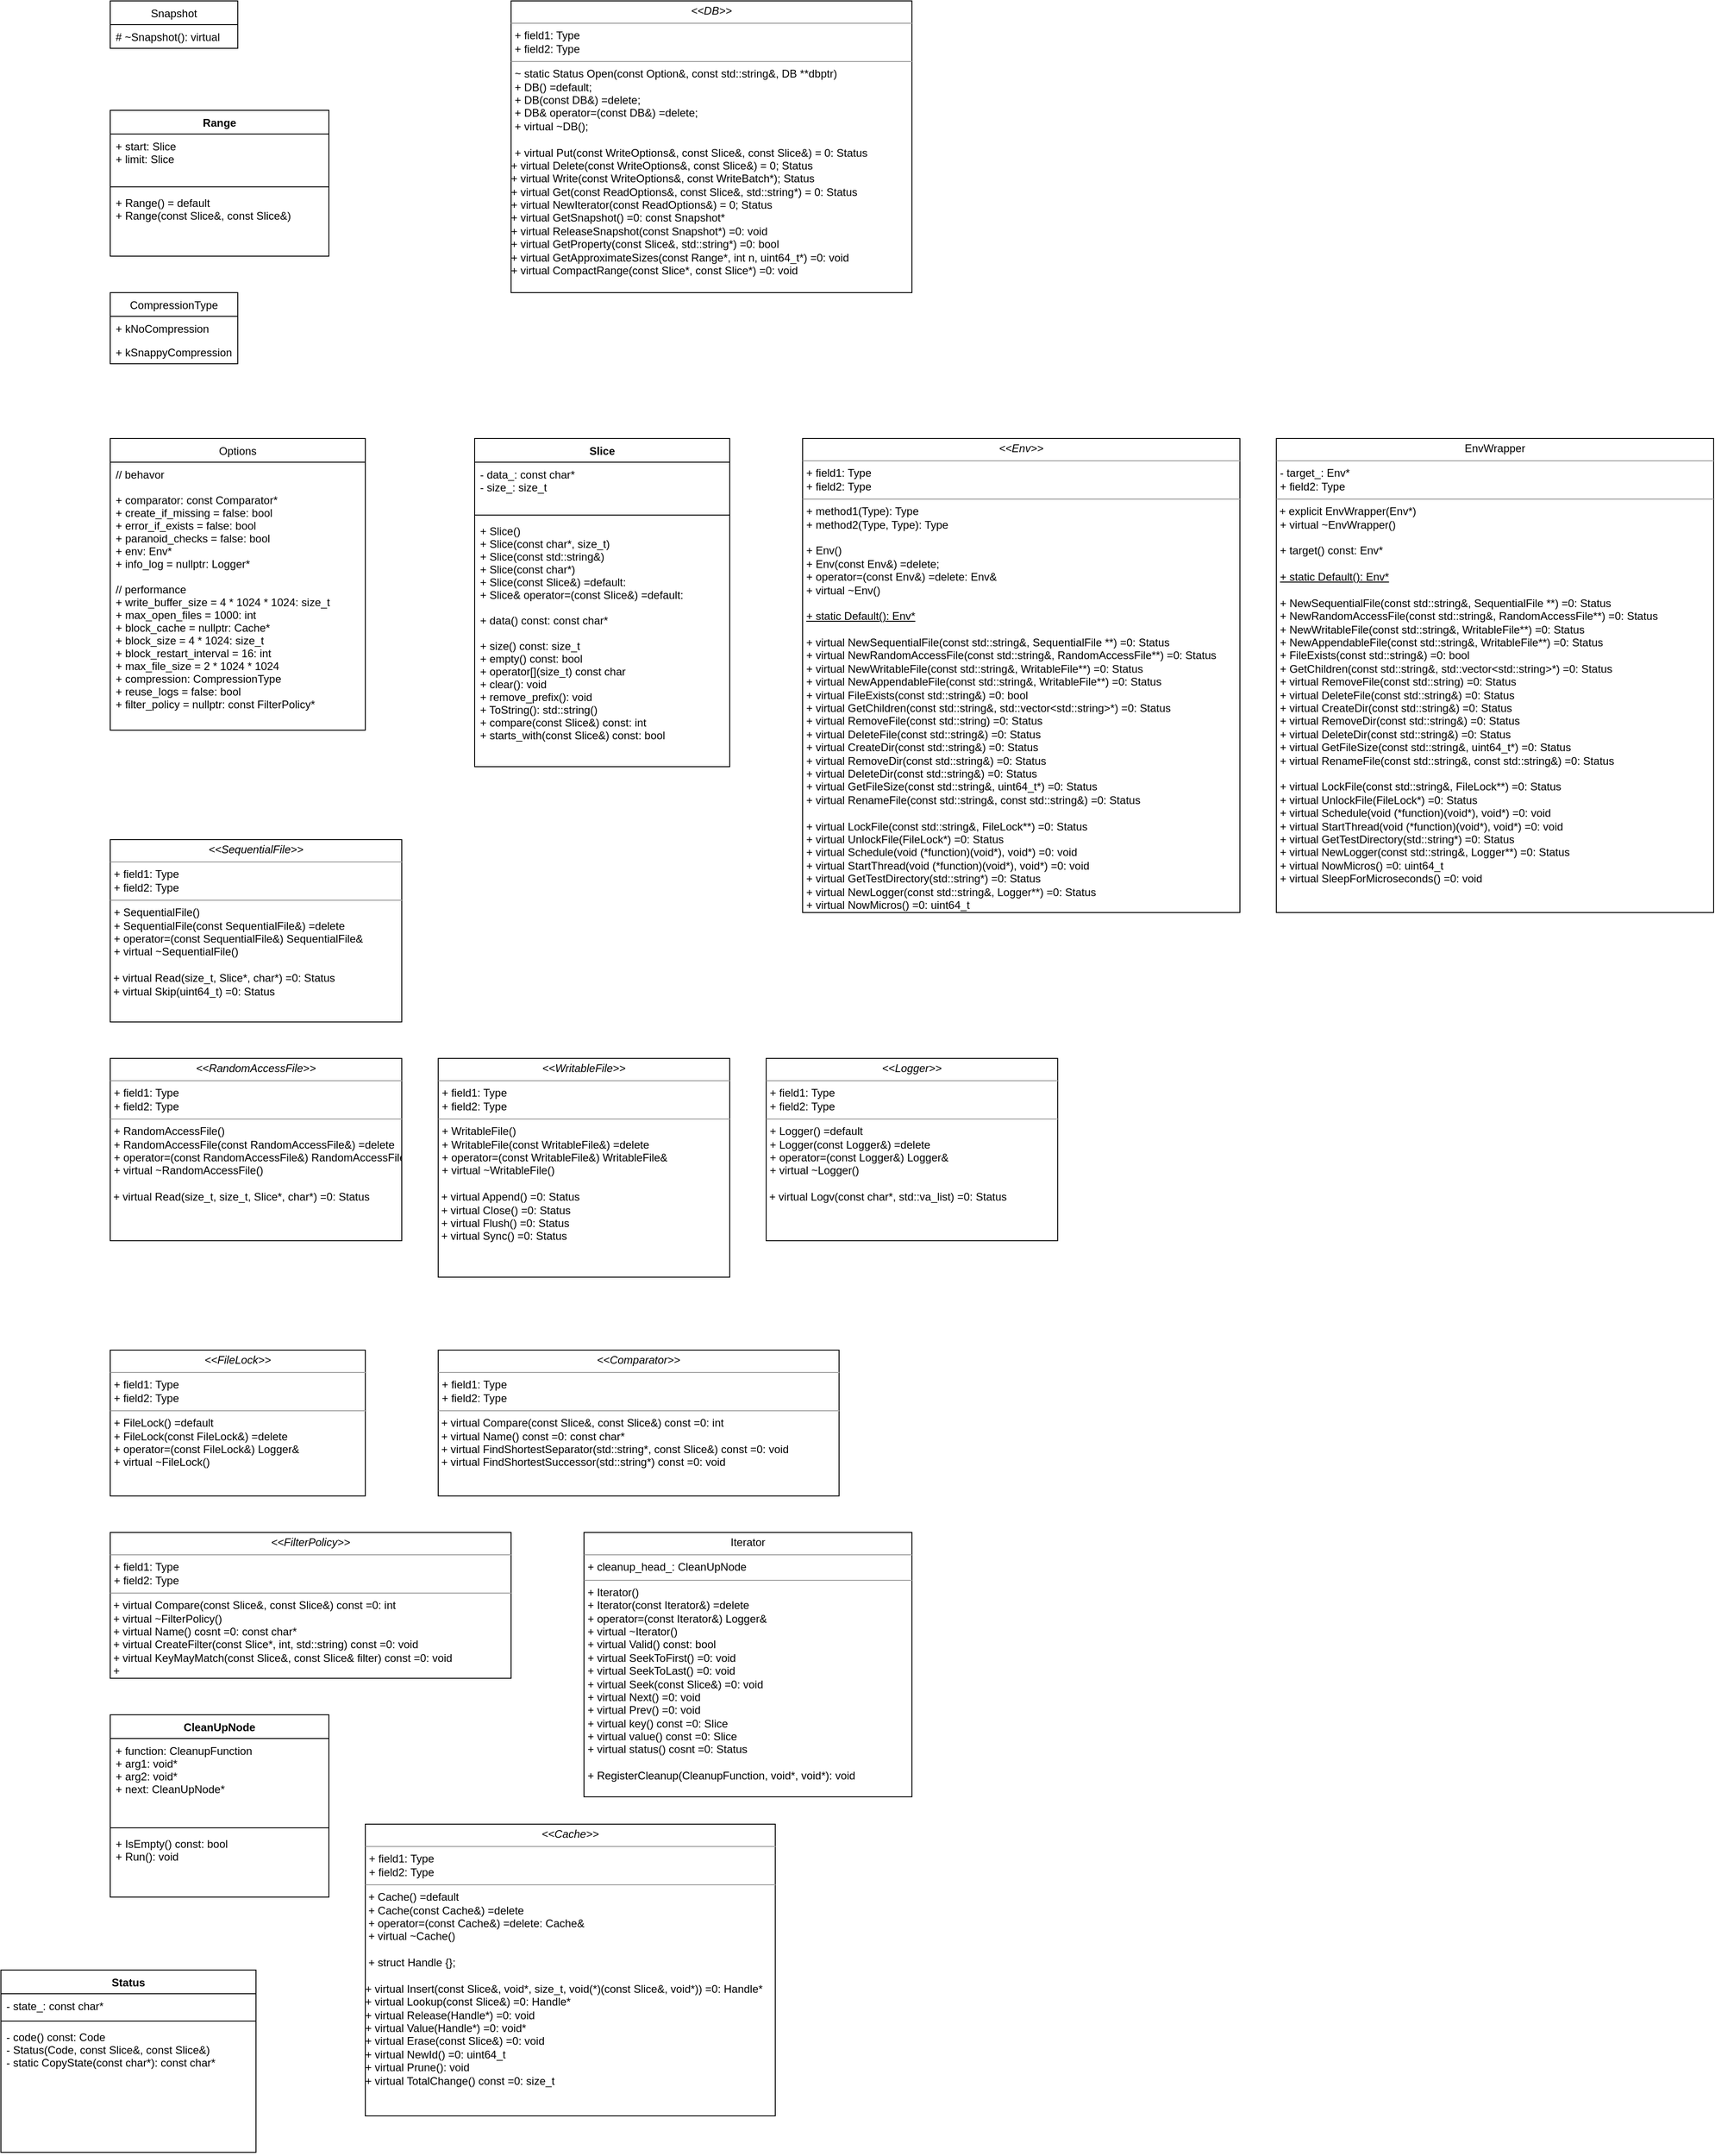<mxfile version="20.0.1" type="github">
  <diagram id="EeYemYDFPTXqTynd58sL" name="Page-1">
    <mxGraphModel dx="1386" dy="756" grid="1" gridSize="10" guides="1" tooltips="1" connect="1" arrows="1" fold="1" page="1" pageScale="1" pageWidth="850" pageHeight="1100" math="0" shadow="0">
      <root>
        <mxCell id="0" />
        <mxCell id="1" parent="0" />
        <mxCell id="X3R0SZMDiFQFNyOITrhu-1" value="Snapshot" style="swimlane;fontStyle=0;childLayout=stackLayout;horizontal=1;startSize=26;fillColor=none;horizontalStack=0;resizeParent=1;resizeParentMax=0;resizeLast=0;collapsible=1;marginBottom=0;" vertex="1" parent="1">
          <mxGeometry x="200" y="160" width="140" height="52" as="geometry" />
        </mxCell>
        <mxCell id="X3R0SZMDiFQFNyOITrhu-2" value="# ~Snapshot(): virtual" style="text;strokeColor=none;fillColor=none;align=left;verticalAlign=top;spacingLeft=4;spacingRight=4;overflow=hidden;rotatable=0;points=[[0,0.5],[1,0.5]];portConstraint=eastwest;" vertex="1" parent="X3R0SZMDiFQFNyOITrhu-1">
          <mxGeometry y="26" width="140" height="26" as="geometry" />
        </mxCell>
        <mxCell id="X3R0SZMDiFQFNyOITrhu-5" value="Range" style="swimlane;fontStyle=1;align=center;verticalAlign=top;childLayout=stackLayout;horizontal=1;startSize=26;horizontalStack=0;resizeParent=1;resizeParentMax=0;resizeLast=0;collapsible=1;marginBottom=0;" vertex="1" parent="1">
          <mxGeometry x="200" y="280" width="240" height="160" as="geometry" />
        </mxCell>
        <mxCell id="X3R0SZMDiFQFNyOITrhu-6" value="+ start: Slice&#xa;+ limit: Slice&#xa;" style="text;strokeColor=none;fillColor=none;align=left;verticalAlign=top;spacingLeft=4;spacingRight=4;overflow=hidden;rotatable=0;points=[[0,0.5],[1,0.5]];portConstraint=eastwest;" vertex="1" parent="X3R0SZMDiFQFNyOITrhu-5">
          <mxGeometry y="26" width="240" height="54" as="geometry" />
        </mxCell>
        <mxCell id="X3R0SZMDiFQFNyOITrhu-7" value="" style="line;strokeWidth=1;fillColor=none;align=left;verticalAlign=middle;spacingTop=-1;spacingLeft=3;spacingRight=3;rotatable=0;labelPosition=right;points=[];portConstraint=eastwest;" vertex="1" parent="X3R0SZMDiFQFNyOITrhu-5">
          <mxGeometry y="80" width="240" height="8" as="geometry" />
        </mxCell>
        <mxCell id="X3R0SZMDiFQFNyOITrhu-8" value="+ Range() = default&#xa;+ Range(const Slice&amp;, const Slice&amp;)&#xa;" style="text;strokeColor=none;fillColor=none;align=left;verticalAlign=top;spacingLeft=4;spacingRight=4;overflow=hidden;rotatable=0;points=[[0,0.5],[1,0.5]];portConstraint=eastwest;" vertex="1" parent="X3R0SZMDiFQFNyOITrhu-5">
          <mxGeometry y="88" width="240" height="72" as="geometry" />
        </mxCell>
        <mxCell id="X3R0SZMDiFQFNyOITrhu-14" value="&lt;p style=&quot;margin:0px;margin-top:4px;text-align:center;&quot;&gt;&lt;i&gt;&amp;lt;&amp;lt;DB&amp;gt;&amp;gt;&lt;/i&gt;&lt;br&gt;&lt;/p&gt;&lt;hr size=&quot;1&quot;&gt;&lt;p style=&quot;margin:0px;margin-left:4px;&quot;&gt;+ field1: Type&lt;br&gt;+ field2: Type&lt;/p&gt;&lt;hr size=&quot;1&quot;&gt;&lt;p style=&quot;margin:0px;margin-left:4px;&quot;&gt;~ static Status Open(const Option&amp;amp;, const std::string&amp;amp;, DB **dbptr)&lt;/p&gt;&lt;p style=&quot;margin:0px;margin-left:4px;&quot;&gt;+ DB() =default;&lt;/p&gt;&lt;p style=&quot;margin:0px;margin-left:4px;&quot;&gt;+ DB(const DB&amp;amp;) =delete;&lt;/p&gt;&lt;p style=&quot;margin:0px;margin-left:4px;&quot;&gt;+ DB&amp;amp; operator=(const DB&amp;amp;) =delete;&lt;/p&gt;&lt;p style=&quot;margin:0px;margin-left:4px;&quot;&gt;+ virtual ~DB();&lt;/p&gt;&lt;p style=&quot;margin:0px;margin-left:4px;&quot;&gt;&lt;br&gt;&lt;/p&gt;&lt;p style=&quot;margin:0px;margin-left:4px;&quot;&gt;+ virtual Put(const WriteOptions&amp;amp;, const Slice&amp;amp;, const Slice&amp;amp;) = 0: Status&lt;/p&gt;&lt;div&gt;+ virtual Delete(const WriteOptions&amp;amp;, const Slice&amp;amp;) = 0; Status&lt;br&gt;&lt;/div&gt;&lt;div&gt;+ virtual Write(const WriteOptions&amp;amp;, const WriteBatch*); Status&lt;/div&gt;&lt;div&gt;+ virtual Get(const ReadOptions&amp;amp;, const Slice&amp;amp;, std::string*) = 0: Status&lt;/div&gt;&lt;div&gt;+ virtual NewIterator(const ReadOptions&amp;amp;) = 0; Status&lt;/div&gt;&lt;div&gt;+ virtual GetSnapshot() =0: const Snapshot*&lt;/div&gt;&lt;div&gt;+ virtual ReleaseSnapshot(const Snapshot*) =0: void&lt;/div&gt;&lt;div&gt;+ virtual GetProperty(const Slice&amp;amp;, std::string*) =0: bool&lt;/div&gt;&lt;div&gt;+ virtual GetApproximateSizes(const Range*, int n, uint64_t*) =0: void&lt;/div&gt;&lt;div&gt;+ virtual CompactRange(const Slice*, const Slice*) =0: void&lt;br&gt;&lt;/div&gt;" style="verticalAlign=top;align=left;overflow=fill;fontSize=12;fontFamily=Helvetica;html=1;" vertex="1" parent="1">
          <mxGeometry x="640" y="160" width="440" height="320" as="geometry" />
        </mxCell>
        <mxCell id="X3R0SZMDiFQFNyOITrhu-15" value="CompressionType" style="swimlane;fontStyle=0;childLayout=stackLayout;horizontal=1;startSize=26;fillColor=none;horizontalStack=0;resizeParent=1;resizeParentMax=0;resizeLast=0;collapsible=1;marginBottom=0;" vertex="1" parent="1">
          <mxGeometry x="200" y="480" width="140" height="78" as="geometry" />
        </mxCell>
        <mxCell id="X3R0SZMDiFQFNyOITrhu-16" value="+ kNoCompression" style="text;strokeColor=none;fillColor=none;align=left;verticalAlign=top;spacingLeft=4;spacingRight=4;overflow=hidden;rotatable=0;points=[[0,0.5],[1,0.5]];portConstraint=eastwest;" vertex="1" parent="X3R0SZMDiFQFNyOITrhu-15">
          <mxGeometry y="26" width="140" height="26" as="geometry" />
        </mxCell>
        <mxCell id="X3R0SZMDiFQFNyOITrhu-18" value="+ kSnappyCompression" style="text;strokeColor=none;fillColor=none;align=left;verticalAlign=top;spacingLeft=4;spacingRight=4;overflow=hidden;rotatable=0;points=[[0,0.5],[1,0.5]];portConstraint=eastwest;" vertex="1" parent="X3R0SZMDiFQFNyOITrhu-15">
          <mxGeometry y="52" width="140" height="26" as="geometry" />
        </mxCell>
        <mxCell id="X3R0SZMDiFQFNyOITrhu-19" value="Options" style="swimlane;fontStyle=0;childLayout=stackLayout;horizontal=1;startSize=26;fillColor=none;horizontalStack=0;resizeParent=1;resizeParentMax=0;resizeLast=0;collapsible=1;marginBottom=0;" vertex="1" parent="1">
          <mxGeometry x="200" y="640" width="280" height="320" as="geometry" />
        </mxCell>
        <mxCell id="X3R0SZMDiFQFNyOITrhu-20" value="// behavor&#xa;&#xa;+ comparator: const Comparator*&#xa;+ create_if_missing = false: bool&#xa;+ error_if_exists = false: bool&#xa;+ paranoid_checks = false: bool&#xa;+ env: Env*&#xa;+ info_log = nullptr: Logger*&#xa;&#xa;// performance&#xa;+ write_buffer_size = 4 * 1024 * 1024: size_t&#xa;+ max_open_files = 1000: int&#xa;+ block_cache = nullptr: Cache*&#xa;+ block_size = 4 * 1024: size_t&#xa;+ block_restart_interval = 16: int&#xa;+ max_file_size = 2 * 1024 * 1024&#xa;+ compression: CompressionType&#xa;+ reuse_logs = false: bool&#xa;+ filter_policy = nullptr: const FilterPolicy*&#xa;" style="text;strokeColor=none;fillColor=none;align=left;verticalAlign=top;spacingLeft=4;spacingRight=4;overflow=hidden;rotatable=0;points=[[0,0.5],[1,0.5]];portConstraint=eastwest;" vertex="1" parent="X3R0SZMDiFQFNyOITrhu-19">
          <mxGeometry y="26" width="280" height="294" as="geometry" />
        </mxCell>
        <mxCell id="X3R0SZMDiFQFNyOITrhu-23" value="Slice" style="swimlane;fontStyle=1;align=center;verticalAlign=top;childLayout=stackLayout;horizontal=1;startSize=26;horizontalStack=0;resizeParent=1;resizeParentMax=0;resizeLast=0;collapsible=1;marginBottom=0;" vertex="1" parent="1">
          <mxGeometry x="600" y="640" width="280" height="360" as="geometry" />
        </mxCell>
        <mxCell id="X3R0SZMDiFQFNyOITrhu-24" value="- data_: const char*&#xa;- size_: size_t&#xa;" style="text;strokeColor=none;fillColor=none;align=left;verticalAlign=top;spacingLeft=4;spacingRight=4;overflow=hidden;rotatable=0;points=[[0,0.5],[1,0.5]];portConstraint=eastwest;" vertex="1" parent="X3R0SZMDiFQFNyOITrhu-23">
          <mxGeometry y="26" width="280" height="54" as="geometry" />
        </mxCell>
        <mxCell id="X3R0SZMDiFQFNyOITrhu-25" value="" style="line;strokeWidth=1;fillColor=none;align=left;verticalAlign=middle;spacingTop=-1;spacingLeft=3;spacingRight=3;rotatable=0;labelPosition=right;points=[];portConstraint=eastwest;" vertex="1" parent="X3R0SZMDiFQFNyOITrhu-23">
          <mxGeometry y="80" width="280" height="8" as="geometry" />
        </mxCell>
        <mxCell id="X3R0SZMDiFQFNyOITrhu-26" value="+ Slice()&#xa;+ Slice(const char*, size_t)&#xa;+ Slice(const std::string&amp;)&#xa;+ Slice(const char*)&#xa;+ Slice(const Slice&amp;) =default:&#xa;+ Slice&amp; operator=(const Slice&amp;) =default:&#xa;&#xa;+ data() const: const char* &#xa;&#xa;+ size() const: size_t&#xa;+ empty() const: bool&#xa;+ operator[](size_t) const char&#xa;+ clear(): void&#xa;+ remove_prefix(): void&#xa;+ ToString(): std::string()&#xa;+ compare(const Slice&amp;) const: int&#xa;+ starts_with(const Slice&amp;) const: bool&#xa;&#xa;" style="text;strokeColor=none;fillColor=none;align=left;verticalAlign=top;spacingLeft=4;spacingRight=4;overflow=hidden;rotatable=0;points=[[0,0.5],[1,0.5]];portConstraint=eastwest;" vertex="1" parent="X3R0SZMDiFQFNyOITrhu-23">
          <mxGeometry y="88" width="280" height="272" as="geometry" />
        </mxCell>
        <mxCell id="X3R0SZMDiFQFNyOITrhu-31" value="&lt;p style=&quot;margin:0px;margin-top:4px;text-align:center;&quot;&gt;&lt;i&gt;&amp;lt;&amp;lt;Env&amp;gt;&amp;gt;&lt;/i&gt;&lt;br&gt;&lt;/p&gt;&lt;hr size=&quot;1&quot;&gt;&lt;p style=&quot;margin:0px;margin-left:4px;&quot;&gt;+ field1: Type&lt;br&gt;+ field2: Type&lt;/p&gt;&lt;hr size=&quot;1&quot;&gt;&lt;p style=&quot;margin:0px;margin-left:4px;&quot;&gt;+ method1(Type): Type&lt;br&gt;+ method2(Type, Type): Type&lt;/p&gt;&lt;p style=&quot;margin:0px;margin-left:4px;&quot;&gt;&lt;br&gt;&lt;/p&gt;&lt;p style=&quot;margin:0px;margin-left:4px;&quot;&gt;+ Env()&lt;/p&gt;&lt;p style=&quot;margin:0px;margin-left:4px;&quot;&gt;+ Env(const Env&amp;amp;) =delete;&lt;/p&gt;&lt;p style=&quot;margin:0px;margin-left:4px;&quot;&gt;+ operator=(const Env&amp;amp;) =delete: Env&amp;amp;&lt;/p&gt;&lt;p style=&quot;margin:0px;margin-left:4px;&quot;&gt;+ virtual ~Env()&lt;/p&gt;&lt;p style=&quot;margin:0px;margin-left:4px;&quot;&gt;&lt;u&gt;&lt;br&gt;&lt;/u&gt;&lt;/p&gt;&lt;p style=&quot;margin:0px;margin-left:4px;&quot;&gt;&lt;u&gt;+ static Default(): Env*&lt;/u&gt;&lt;/p&gt;&lt;p style=&quot;margin:0px;margin-left:4px;&quot;&gt;&lt;u&gt;&lt;br&gt;&lt;/u&gt;&lt;/p&gt;&lt;p style=&quot;margin:0px;margin-left:4px;&quot;&gt;+ virtual NewSequentialFile(const std::string&amp;amp;, SequentialFile **) =0: Status&lt;/p&gt;&lt;p style=&quot;margin:0px;margin-left:4px;&quot;&gt;+ virtual NewRandomAccessFile(const std::string&amp;amp;, RandomAccessFile**) =0: Status&lt;u&gt;&lt;br&gt;&lt;/u&gt;&lt;/p&gt;&lt;p style=&quot;margin:0px;margin-left:4px;&quot;&gt;+ virtual NewWritableFile(const std::string&amp;amp;, WritableFile**) =0: Status&lt;/p&gt;&lt;p style=&quot;margin:0px;margin-left:4px;&quot;&gt;+ virtual NewAppendableFile(const std::string&amp;amp;, WritableFile**) =0: Status&lt;/p&gt;&lt;p style=&quot;margin:0px;margin-left:4px;&quot;&gt;+ virtual FileExists(const std::string&amp;amp;) =0: bool&lt;/p&gt;&lt;p style=&quot;margin:0px;margin-left:4px;&quot;&gt;+ virtual GetChildren(const std::string&amp;amp;, std::vector&amp;lt;std::string&amp;gt;*) =0: Status&lt;/p&gt;&lt;p style=&quot;margin:0px;margin-left:4px;&quot;&gt;+ virtual RemoveFile(const std::string) =0: Status&lt;/p&gt;&lt;p style=&quot;margin:0px;margin-left:4px;&quot;&gt;+ virtual DeleteFile(const std::string&amp;amp;) =0: Status&lt;/p&gt;&lt;p style=&quot;margin:0px;margin-left:4px;&quot;&gt;+ virtual CreateDir(const std::string&amp;amp;) =0: Status&lt;/p&gt;&lt;p style=&quot;margin:0px;margin-left:4px;&quot;&gt;+ virtual RemoveDir(const std::string&amp;amp;) =0: Status&lt;/p&gt;&lt;p style=&quot;margin:0px;margin-left:4px;&quot;&gt;+ virtual DeleteDir(const std::string&amp;amp;) =0: Status&lt;/p&gt;&lt;p style=&quot;margin:0px;margin-left:4px;&quot;&gt;+ virtual GetFileSize(const std::string&amp;amp;, uint64_t*) =0: Status&lt;/p&gt;&lt;p style=&quot;margin:0px;margin-left:4px;&quot;&gt;+ virtual RenameFile(const std::string&amp;amp;, const std::string&amp;amp;) =0: Status&lt;/p&gt;&lt;p style=&quot;margin:0px;margin-left:4px;&quot;&gt;&lt;br&gt;&lt;/p&gt;&lt;p style=&quot;margin:0px;margin-left:4px;&quot;&gt;+ virtual LockFile(const std::string&amp;amp;, FileLock**) =0: Status&lt;/p&gt;&lt;p style=&quot;margin:0px;margin-left:4px;&quot;&gt;+ virtual UnlockFile(FileLock*) =0: Status&lt;/p&gt;&lt;p style=&quot;margin:0px;margin-left:4px;&quot;&gt;+ virtual Schedule(void (*function)(void*), void*) =0: void&lt;/p&gt;&lt;p style=&quot;margin:0px;margin-left:4px;&quot;&gt;+ virtual StartThread(void (*function)(void*), void*) =0: void&lt;/p&gt;&lt;p style=&quot;margin:0px;margin-left:4px;&quot;&gt;+ virtual GetTestDirectory(std::string*) =0: Status&lt;/p&gt;&lt;p style=&quot;margin:0px;margin-left:4px;&quot;&gt;+ virtual NewLogger(const std::string&amp;amp;, Logger**) =0: Status&lt;/p&gt;&lt;p style=&quot;margin:0px;margin-left:4px;&quot;&gt;+ virtual NowMicros() =0: uint64_t&lt;/p&gt;&lt;p style=&quot;margin:0px;margin-left:4px;&quot;&gt;+ virtual SleepForMicroseconds() =0: void&lt;br&gt;&lt;/p&gt;" style="verticalAlign=top;align=left;overflow=fill;fontSize=12;fontFamily=Helvetica;html=1;" vertex="1" parent="1">
          <mxGeometry x="960" y="640" width="480" height="520" as="geometry" />
        </mxCell>
        <mxCell id="X3R0SZMDiFQFNyOITrhu-32" value="&lt;p style=&quot;margin:0px;margin-top:4px;text-align:center;&quot;&gt;&lt;i&gt;&amp;lt;&amp;lt;SequentialFile&amp;gt;&amp;gt;&lt;/i&gt;&lt;br&gt;&lt;/p&gt;&lt;hr size=&quot;1&quot;&gt;&lt;p style=&quot;margin:0px;margin-left:4px;&quot;&gt;+ field1: Type&lt;br&gt;+ field2: Type&lt;/p&gt;&lt;hr size=&quot;1&quot;&gt;&lt;p style=&quot;margin:0px;margin-left:4px;&quot;&gt;+ SequentialFile()&lt;/p&gt;&lt;p style=&quot;margin:0px;margin-left:4px;&quot;&gt;+ SequentialFile(const SequentialFile&amp;amp;) =delete&lt;/p&gt;&lt;p style=&quot;margin:0px;margin-left:4px;&quot;&gt;+ operator=(const SequentialFile&amp;amp;) SequentialFile&amp;amp;&lt;/p&gt;&lt;p style=&quot;margin:0px;margin-left:4px;&quot;&gt;+ virtual ~SequentialFile()&lt;/p&gt;&lt;p style=&quot;margin:0px;margin-left:4px;&quot;&gt;&lt;br&gt;&lt;/p&gt;&lt;div&gt;&amp;nbsp;+ virtual Read(size_t, Slice*, char*) =0: Status&lt;/div&gt;&lt;div&gt;&amp;nbsp;+ virtual Skip(uint64_t) =0: Status&lt;br&gt;&lt;/div&gt;" style="verticalAlign=top;align=left;overflow=fill;fontSize=12;fontFamily=Helvetica;html=1;" vertex="1" parent="1">
          <mxGeometry x="200" y="1080" width="320" height="200" as="geometry" />
        </mxCell>
        <mxCell id="X3R0SZMDiFQFNyOITrhu-33" value="&lt;p style=&quot;margin:0px;margin-top:4px;text-align:center;&quot;&gt;&lt;i&gt;&amp;lt;&amp;lt;RandomAccessFile&amp;gt;&amp;gt;&lt;/i&gt;&lt;br&gt;&lt;/p&gt;&lt;hr size=&quot;1&quot;&gt;&lt;p style=&quot;margin:0px;margin-left:4px;&quot;&gt;+ field1: Type&lt;br&gt;+ field2: Type&lt;/p&gt;&lt;hr size=&quot;1&quot;&gt;&lt;p style=&quot;margin:0px;margin-left:4px;&quot;&gt;+ RandomAccessFile()&lt;/p&gt;&lt;p style=&quot;margin:0px;margin-left:4px;&quot;&gt;+ RandomAccessFile(const RandomAccessFile&amp;amp;) =delete&lt;/p&gt;&lt;p style=&quot;margin:0px;margin-left:4px;&quot;&gt;+ operator=(const RandomAccessFile&amp;amp;) RandomAccessFile&amp;amp;&lt;/p&gt;&lt;p style=&quot;margin:0px;margin-left:4px;&quot;&gt;+ virtual ~RandomAccessFile()&lt;/p&gt;&lt;p style=&quot;margin:0px;margin-left:4px;&quot;&gt;&lt;br&gt;&lt;/p&gt;&lt;div&gt;&amp;nbsp;+ virtual Read(size_t, size_t, Slice*, char*) =0: Status&lt;/div&gt;" style="verticalAlign=top;align=left;overflow=fill;fontSize=12;fontFamily=Helvetica;html=1;" vertex="1" parent="1">
          <mxGeometry x="200" y="1320" width="320" height="200" as="geometry" />
        </mxCell>
        <mxCell id="X3R0SZMDiFQFNyOITrhu-53" value="&lt;p style=&quot;margin:0px;margin-top:4px;text-align:center;&quot;&gt;&lt;i&gt;&amp;lt;&amp;lt;WritableFile&amp;gt;&amp;gt;&lt;/i&gt;&lt;br&gt;&lt;/p&gt;&lt;hr size=&quot;1&quot;&gt;&lt;p style=&quot;margin:0px;margin-left:4px;&quot;&gt;+ field1: Type&lt;br&gt;+ field2: Type&lt;/p&gt;&lt;hr size=&quot;1&quot;&gt;&lt;p style=&quot;margin:0px;margin-left:4px;&quot;&gt;+ WritableFile()&lt;/p&gt;&lt;p style=&quot;margin:0px;margin-left:4px;&quot;&gt;+ WritableFile(const WritableFile&amp;amp;) =delete&lt;/p&gt;&lt;p style=&quot;margin:0px;margin-left:4px;&quot;&gt;+ operator=(const WritableFile&amp;amp;) WritableFile&amp;amp;&lt;/p&gt;&lt;p style=&quot;margin:0px;margin-left:4px;&quot;&gt;+ virtual ~WritableFile()&lt;/p&gt;&lt;p style=&quot;margin:0px;margin-left:4px;&quot;&gt;&lt;br&gt;&lt;/p&gt;&lt;div&gt;&amp;nbsp;+ virtual Append() =0: Status&lt;/div&gt;&lt;div&gt;&amp;nbsp;+ virtual Close() =0: Status&lt;/div&gt;&lt;div&gt;&amp;nbsp;+ virtual Flush() =0: Status&lt;/div&gt;&lt;div&gt;&amp;nbsp;+ virtual Sync() =0: Status&lt;br&gt;&lt;/div&gt;" style="verticalAlign=top;align=left;overflow=fill;fontSize=12;fontFamily=Helvetica;html=1;" vertex="1" parent="1">
          <mxGeometry x="560" y="1320" width="320" height="240" as="geometry" />
        </mxCell>
        <mxCell id="X3R0SZMDiFQFNyOITrhu-54" value="&lt;p style=&quot;margin:0px;margin-top:4px;text-align:center;&quot;&gt;&lt;i&gt;&amp;lt;&amp;lt;Logger&amp;gt;&amp;gt;&lt;/i&gt;&lt;br&gt;&lt;/p&gt;&lt;hr size=&quot;1&quot;&gt;&lt;p style=&quot;margin:0px;margin-left:4px;&quot;&gt;+ field1: Type&lt;br&gt;+ field2: Type&lt;/p&gt;&lt;hr size=&quot;1&quot;&gt;&lt;p style=&quot;margin:0px;margin-left:4px;&quot;&gt;+ Logger() =default&lt;br&gt;&lt;/p&gt;&lt;p style=&quot;margin:0px;margin-left:4px;&quot;&gt;+ Logger(const Logger&amp;amp;) =delete&lt;/p&gt;&lt;p style=&quot;margin:0px;margin-left:4px;&quot;&gt;+ operator=(const Logger&amp;amp;) Logger&amp;amp;&lt;/p&gt;&lt;p style=&quot;margin:0px;margin-left:4px;&quot;&gt;+ virtual ~Logger()&lt;/p&gt;&lt;p style=&quot;margin:0px;margin-left:4px;&quot;&gt;&lt;br&gt;&lt;/p&gt;&lt;div&gt;&amp;nbsp;+ virtual Logv(const char*, std::va_list) =0: Status&lt;/div&gt;" style="verticalAlign=top;align=left;overflow=fill;fontSize=12;fontFamily=Helvetica;html=1;" vertex="1" parent="1">
          <mxGeometry x="920" y="1320" width="320" height="200" as="geometry" />
        </mxCell>
        <mxCell id="X3R0SZMDiFQFNyOITrhu-55" value="&lt;p style=&quot;margin:0px;margin-top:4px;text-align:center;&quot;&gt;&lt;i&gt;&amp;lt;&amp;lt;FileLock&amp;gt;&amp;gt;&lt;/i&gt;&lt;br&gt;&lt;/p&gt;&lt;hr size=&quot;1&quot;&gt;&lt;p style=&quot;margin:0px;margin-left:4px;&quot;&gt;+ field1: Type&lt;br&gt;+ field2: Type&lt;/p&gt;&lt;hr size=&quot;1&quot;&gt;&lt;p style=&quot;margin:0px;margin-left:4px;&quot;&gt;+ FileLock() =default&lt;br&gt;&lt;/p&gt;&lt;p style=&quot;margin:0px;margin-left:4px;&quot;&gt;+ FileLock(const FileLock&amp;amp;) =delete&lt;/p&gt;&lt;p style=&quot;margin:0px;margin-left:4px;&quot;&gt;+ operator=(const FileLock&amp;amp;) Logger&amp;amp;&lt;/p&gt;&lt;p style=&quot;margin:0px;margin-left:4px;&quot;&gt;+ virtual ~FileLock()&lt;/p&gt;" style="verticalAlign=top;align=left;overflow=fill;fontSize=12;fontFamily=Helvetica;html=1;" vertex="1" parent="1">
          <mxGeometry x="200" y="1640" width="280" height="160" as="geometry" />
        </mxCell>
        <mxCell id="X3R0SZMDiFQFNyOITrhu-56" value="&lt;p style=&quot;margin:0px;margin-top:4px;text-align:center;&quot;&gt;EnvWrapper&lt;br&gt;&lt;/p&gt;&lt;hr size=&quot;1&quot;&gt;&lt;p style=&quot;margin:0px;margin-left:4px;&quot;&gt;- target_: Env*&lt;br&gt;+ field2: Type&lt;/p&gt;&lt;hr size=&quot;1&quot;&gt;&amp;nbsp;+ explicit EnvWrapper(Env*)&lt;p style=&quot;margin:0px;margin-left:4px;&quot;&gt;+ virtual ~EnvWrapper()&lt;/p&gt;&lt;p style=&quot;margin:0px;margin-left:4px;&quot;&gt;&lt;br&gt;&lt;/p&gt;&lt;p style=&quot;margin:0px;margin-left:4px;&quot;&gt;+ target() const: Env*&lt;br&gt;&lt;/p&gt;&lt;p style=&quot;margin:0px;margin-left:4px;&quot;&gt;&lt;u&gt;&lt;br&gt;&lt;/u&gt;&lt;/p&gt;&lt;p style=&quot;margin:0px;margin-left:4px;&quot;&gt;&lt;u&gt;+ static Default(): Env*&lt;/u&gt;&lt;/p&gt;&lt;p style=&quot;margin:0px;margin-left:4px;&quot;&gt;&lt;u&gt;&lt;br&gt;&lt;/u&gt;&lt;/p&gt;&lt;p style=&quot;margin:0px;margin-left:4px;&quot;&gt;+ NewSequentialFile(const std::string&amp;amp;, SequentialFile **) =0: Status&lt;/p&gt;&lt;p style=&quot;margin:0px;margin-left:4px;&quot;&gt;+ NewRandomAccessFile(const std::string&amp;amp;, RandomAccessFile**) =0: Status&lt;u&gt;&lt;br&gt;&lt;/u&gt;&lt;/p&gt;&lt;p style=&quot;margin:0px;margin-left:4px;&quot;&gt;+ NewWritableFile(const std::string&amp;amp;, WritableFile**) =0: Status&lt;/p&gt;&lt;p style=&quot;margin:0px;margin-left:4px;&quot;&gt;+ NewAppendableFile(const std::string&amp;amp;, WritableFile**) =0: Status&lt;/p&gt;&lt;p style=&quot;margin:0px;margin-left:4px;&quot;&gt;+ FileExists(const std::string&amp;amp;) =0: bool&lt;/p&gt;&lt;p style=&quot;margin:0px;margin-left:4px;&quot;&gt;+ GetChildren(const std::string&amp;amp;, std::vector&amp;lt;std::string&amp;gt;*) =0: Status&lt;/p&gt;&lt;p style=&quot;margin:0px;margin-left:4px;&quot;&gt;+ virtual RemoveFile(const std::string) =0: Status&lt;/p&gt;&lt;p style=&quot;margin:0px;margin-left:4px;&quot;&gt;+ virtual DeleteFile(const std::string&amp;amp;) =0: Status&lt;/p&gt;&lt;p style=&quot;margin:0px;margin-left:4px;&quot;&gt;+ virtual CreateDir(const std::string&amp;amp;) =0: Status&lt;/p&gt;&lt;p style=&quot;margin:0px;margin-left:4px;&quot;&gt;+ virtual RemoveDir(const std::string&amp;amp;) =0: Status&lt;/p&gt;&lt;p style=&quot;margin:0px;margin-left:4px;&quot;&gt;+ virtual DeleteDir(const std::string&amp;amp;) =0: Status&lt;/p&gt;&lt;p style=&quot;margin:0px;margin-left:4px;&quot;&gt;+ virtual GetFileSize(const std::string&amp;amp;, uint64_t*) =0: Status&lt;/p&gt;&lt;p style=&quot;margin:0px;margin-left:4px;&quot;&gt;+ virtual RenameFile(const std::string&amp;amp;, const std::string&amp;amp;) =0: Status&lt;/p&gt;&lt;p style=&quot;margin:0px;margin-left:4px;&quot;&gt;&lt;br&gt;&lt;/p&gt;&lt;p style=&quot;margin:0px;margin-left:4px;&quot;&gt;+ virtual LockFile(const std::string&amp;amp;, FileLock**) =0: Status&lt;/p&gt;&lt;p style=&quot;margin:0px;margin-left:4px;&quot;&gt;+ virtual UnlockFile(FileLock*) =0: Status&lt;/p&gt;&lt;p style=&quot;margin:0px;margin-left:4px;&quot;&gt;+ virtual Schedule(void (*function)(void*), void*) =0: void&lt;/p&gt;&lt;p style=&quot;margin:0px;margin-left:4px;&quot;&gt;+ virtual StartThread(void (*function)(void*), void*) =0: void&lt;/p&gt;&lt;p style=&quot;margin:0px;margin-left:4px;&quot;&gt;+ virtual GetTestDirectory(std::string*) =0: Status&lt;/p&gt;&lt;p style=&quot;margin:0px;margin-left:4px;&quot;&gt;+ virtual NewLogger(const std::string&amp;amp;, Logger**) =0: Status&lt;/p&gt;&lt;p style=&quot;margin:0px;margin-left:4px;&quot;&gt;+ virtual NowMicros() =0: uint64_t&lt;/p&gt;&lt;p style=&quot;margin:0px;margin-left:4px;&quot;&gt;+ virtual SleepForMicroseconds() =0: void&lt;br&gt;&lt;/p&gt;" style="verticalAlign=top;align=left;overflow=fill;fontSize=12;fontFamily=Helvetica;html=1;" vertex="1" parent="1">
          <mxGeometry x="1480" y="640" width="480" height="520" as="geometry" />
        </mxCell>
        <mxCell id="X3R0SZMDiFQFNyOITrhu-57" value="&lt;p style=&quot;margin:0px;margin-top:4px;text-align:center;&quot;&gt;&lt;i&gt;&amp;lt;&amp;lt;Comparator&amp;gt;&amp;gt;&lt;/i&gt;&lt;br&gt;&lt;/p&gt;&lt;hr size=&quot;1&quot;&gt;&lt;p style=&quot;margin:0px;margin-left:4px;&quot;&gt;+ field1: Type&lt;br&gt;+ field2: Type&lt;/p&gt;&lt;hr size=&quot;1&quot;&gt;&lt;div&gt;&amp;nbsp;+ virtual Compare(const Slice&amp;amp;, const Slice&amp;amp;) const =0: int&lt;/div&gt;&lt;div&gt;&amp;nbsp;+ virtual Name() const =0: const char*&lt;/div&gt;&lt;div&gt;&amp;nbsp;+ virtual FindShortestSeparator(std::string*, const Slice&amp;amp;) const =0: void&lt;/div&gt;&lt;div&gt;&amp;nbsp;+ virtual FindShortestSuccessor(std::string*) const =0: void&lt;br&gt;&lt;/div&gt;" style="verticalAlign=top;align=left;overflow=fill;fontSize=12;fontFamily=Helvetica;html=1;" vertex="1" parent="1">
          <mxGeometry x="560" y="1640" width="440" height="160" as="geometry" />
        </mxCell>
        <mxCell id="X3R0SZMDiFQFNyOITrhu-58" value="&lt;p style=&quot;margin:0px;margin-top:4px;text-align:center;&quot;&gt;&lt;i&gt;&amp;lt;&amp;lt;FilterPolicy&amp;gt;&amp;gt;&lt;/i&gt;&lt;br&gt;&lt;/p&gt;&lt;hr size=&quot;1&quot;&gt;&lt;p style=&quot;margin:0px;margin-left:4px;&quot;&gt;+ field1: Type&lt;br&gt;+ field2: Type&lt;/p&gt;&lt;hr size=&quot;1&quot;&gt;&lt;div&gt;&amp;nbsp;+ virtual Compare(const Slice&amp;amp;, const Slice&amp;amp;) const =0: int&lt;/div&gt;&lt;div&gt;&amp;nbsp;+ virtual ~FilterPolicy()&lt;/div&gt;&lt;div&gt;&amp;nbsp;+ virtual Name() cosnt =0: const char*&lt;/div&gt;&lt;div&gt;&amp;nbsp;+ virtual CreateFilter(const Slice*, int, std::string) const =0: void&lt;/div&gt;&lt;div&gt;&amp;nbsp;+ virtual KeyMayMatch(const Slice&amp;amp;, const Slice&amp;amp; filter) const =0: void&lt;/div&gt;&lt;div&gt;&amp;nbsp;+ &lt;br&gt;&lt;/div&gt;" style="verticalAlign=top;align=left;overflow=fill;fontSize=12;fontFamily=Helvetica;html=1;" vertex="1" parent="1">
          <mxGeometry x="200" y="1840" width="440" height="160" as="geometry" />
        </mxCell>
        <mxCell id="X3R0SZMDiFQFNyOITrhu-59" value="&lt;p style=&quot;margin:0px;margin-top:4px;text-align:center;&quot;&gt;Iterator&lt;br&gt;&lt;/p&gt;&lt;hr size=&quot;1&quot;&gt;&lt;p style=&quot;margin:0px;margin-left:4px;&quot;&gt;+ cleanup_head_: CleanUpNode&lt;br&gt;&lt;/p&gt;&lt;hr size=&quot;1&quot;&gt;&lt;p style=&quot;margin:0px;margin-left:4px;&quot;&gt;+ Iterator()&lt;br&gt;&lt;/p&gt;&lt;p style=&quot;margin:0px;margin-left:4px;&quot;&gt;+ Iterator(const Iterator&amp;amp;) =delete&lt;/p&gt;&lt;p style=&quot;margin:0px;margin-left:4px;&quot;&gt;+ operator=(const Iterator&amp;amp;) Logger&amp;amp;&lt;/p&gt;&lt;p style=&quot;margin:0px;margin-left:4px;&quot;&gt;+ virtual ~Iterator()&lt;/p&gt;&lt;p style=&quot;margin:0px;margin-left:4px;&quot;&gt;+ virtual Valid() const: bool&lt;/p&gt;&lt;p style=&quot;margin:0px;margin-left:4px;&quot;&gt;+ virtual SeekToFirst() =0: void&lt;/p&gt;&lt;p style=&quot;margin:0px;margin-left:4px;&quot;&gt;+ virtual SeekToLast() =0: void&lt;/p&gt;&lt;p style=&quot;margin:0px;margin-left:4px;&quot;&gt;+ virtual Seek(const Slice&amp;amp;) =0: void&lt;/p&gt;&lt;p style=&quot;margin:0px;margin-left:4px;&quot;&gt;+ virtual Next() =0: void&lt;/p&gt;&lt;p style=&quot;margin:0px;margin-left:4px;&quot;&gt;+ virtual Prev() =0: void&lt;/p&gt;&lt;p style=&quot;margin:0px;margin-left:4px;&quot;&gt;+ virtual key() const =0: Slice&lt;/p&gt;&lt;p style=&quot;margin:0px;margin-left:4px;&quot;&gt;+ virtual value() const =0: Slice&lt;/p&gt;&lt;p style=&quot;margin:0px;margin-left:4px;&quot;&gt;+ virtual status() cosnt =0: Status&lt;/p&gt;&lt;p style=&quot;margin:0px;margin-left:4px;&quot;&gt;&lt;br&gt;&lt;/p&gt;&lt;p style=&quot;margin:0px;margin-left:4px;&quot;&gt;+ RegisterCleanup(CleanupFunction, void*, void*): void&lt;br&gt;&lt;/p&gt;" style="verticalAlign=top;align=left;overflow=fill;fontSize=12;fontFamily=Helvetica;html=1;" vertex="1" parent="1">
          <mxGeometry x="720" y="1840" width="360" height="290" as="geometry" />
        </mxCell>
        <mxCell id="X3R0SZMDiFQFNyOITrhu-60" value="CleanUpNode" style="swimlane;fontStyle=1;align=center;verticalAlign=top;childLayout=stackLayout;horizontal=1;startSize=26;horizontalStack=0;resizeParent=1;resizeParentMax=0;resizeLast=0;collapsible=1;marginBottom=0;" vertex="1" parent="1">
          <mxGeometry x="200" y="2040" width="240" height="200" as="geometry" />
        </mxCell>
        <mxCell id="X3R0SZMDiFQFNyOITrhu-61" value="+ function: CleanupFunction&#xa;+ arg1: void*&#xa;+ arg2: void*&#xa;+ next: CleanUpNode*&#xa;" style="text;strokeColor=none;fillColor=none;align=left;verticalAlign=top;spacingLeft=4;spacingRight=4;overflow=hidden;rotatable=0;points=[[0,0.5],[1,0.5]];portConstraint=eastwest;" vertex="1" parent="X3R0SZMDiFQFNyOITrhu-60">
          <mxGeometry y="26" width="240" height="94" as="geometry" />
        </mxCell>
        <mxCell id="X3R0SZMDiFQFNyOITrhu-62" value="" style="line;strokeWidth=1;fillColor=none;align=left;verticalAlign=middle;spacingTop=-1;spacingLeft=3;spacingRight=3;rotatable=0;labelPosition=right;points=[];portConstraint=eastwest;" vertex="1" parent="X3R0SZMDiFQFNyOITrhu-60">
          <mxGeometry y="120" width="240" height="8" as="geometry" />
        </mxCell>
        <mxCell id="X3R0SZMDiFQFNyOITrhu-63" value="+ IsEmpty() const: bool&#xa;+ Run(): void&#xa;" style="text;strokeColor=none;fillColor=none;align=left;verticalAlign=top;spacingLeft=4;spacingRight=4;overflow=hidden;rotatable=0;points=[[0,0.5],[1,0.5]];portConstraint=eastwest;" vertex="1" parent="X3R0SZMDiFQFNyOITrhu-60">
          <mxGeometry y="128" width="240" height="72" as="geometry" />
        </mxCell>
        <mxCell id="X3R0SZMDiFQFNyOITrhu-64" value="&lt;p style=&quot;margin:0px;margin-top:4px;text-align:center;&quot;&gt;&lt;i&gt;&amp;lt;&amp;lt;Cache&amp;gt;&amp;gt;&lt;/i&gt;&lt;br&gt;&lt;/p&gt;&lt;hr size=&quot;1&quot;&gt;&lt;p style=&quot;margin:0px;margin-left:4px;&quot;&gt;+ field1: Type&lt;br&gt;+ field2: Type&lt;/p&gt;&lt;hr size=&quot;1&quot;&gt;&lt;div&gt;&amp;nbsp;+ Cache() =default&lt;/div&gt;&lt;div&gt;&amp;nbsp;+ Cache(const Cache&amp;amp;) =delete&lt;/div&gt;&lt;div&gt;&amp;nbsp;+ operator=(const Cache&amp;amp;) =delete: Cache&amp;amp;&lt;/div&gt;&lt;div&gt;&amp;nbsp;+ virtual ~Cache()&lt;/div&gt;&lt;div&gt;&lt;br&gt;&lt;/div&gt;&lt;div&gt;&amp;nbsp;+ struct Handle {};&lt;/div&gt;&lt;div&gt;&lt;br&gt;&lt;/div&gt;&lt;div&gt;+ virtual Insert(const Slice&amp;amp;, void*, size_t, void(*)(const Slice&amp;amp;, void*)) =0: Handle*&lt;/div&gt;&lt;div&gt;+ virtual Lookup(const Slice&amp;amp;) =0: Handle*&lt;/div&gt;&lt;div&gt;+ virtual Release(Handle*) =0: void&lt;/div&gt;&lt;div&gt;+ virtual Value(Handle*) =0: void*&lt;/div&gt;&lt;div&gt;+ virtual Erase(const Slice&amp;amp;) =0: void&lt;/div&gt;&lt;div&gt;+ virtual NewId() =0: uint64_t&lt;/div&gt;&lt;div&gt;+ virtual Prune(): void&lt;/div&gt;&lt;div&gt;+ virtual TotalChange() const =0: size_t&lt;br&gt;&lt;/div&gt;&lt;div&gt;&lt;br&gt;&lt;/div&gt;" style="verticalAlign=top;align=left;overflow=fill;fontSize=12;fontFamily=Helvetica;html=1;" vertex="1" parent="1">
          <mxGeometry x="480" y="2160" width="450" height="320" as="geometry" />
        </mxCell>
        <mxCell id="X3R0SZMDiFQFNyOITrhu-65" value="Status" style="swimlane;fontStyle=1;align=center;verticalAlign=top;childLayout=stackLayout;horizontal=1;startSize=26;horizontalStack=0;resizeParent=1;resizeParentMax=0;resizeLast=0;collapsible=1;marginBottom=0;" vertex="1" parent="1">
          <mxGeometry x="80" y="2320" width="280" height="200" as="geometry" />
        </mxCell>
        <mxCell id="X3R0SZMDiFQFNyOITrhu-66" value="- state_: const char*" style="text;strokeColor=none;fillColor=none;align=left;verticalAlign=top;spacingLeft=4;spacingRight=4;overflow=hidden;rotatable=0;points=[[0,0.5],[1,0.5]];portConstraint=eastwest;" vertex="1" parent="X3R0SZMDiFQFNyOITrhu-65">
          <mxGeometry y="26" width="280" height="26" as="geometry" />
        </mxCell>
        <mxCell id="X3R0SZMDiFQFNyOITrhu-67" value="" style="line;strokeWidth=1;fillColor=none;align=left;verticalAlign=middle;spacingTop=-1;spacingLeft=3;spacingRight=3;rotatable=0;labelPosition=right;points=[];portConstraint=eastwest;" vertex="1" parent="X3R0SZMDiFQFNyOITrhu-65">
          <mxGeometry y="52" width="280" height="8" as="geometry" />
        </mxCell>
        <mxCell id="X3R0SZMDiFQFNyOITrhu-68" value="- code() const: Code&#xa;- Status(Code, const Slice&amp;, const Slice&amp;)&#xa;- static CopyState(const char*): const char*&#xa;" style="text;strokeColor=none;fillColor=none;align=left;verticalAlign=top;spacingLeft=4;spacingRight=4;overflow=hidden;rotatable=0;points=[[0,0.5],[1,0.5]];portConstraint=eastwest;fontStyle=0" vertex="1" parent="X3R0SZMDiFQFNyOITrhu-65">
          <mxGeometry y="60" width="280" height="140" as="geometry" />
        </mxCell>
      </root>
    </mxGraphModel>
  </diagram>
</mxfile>
